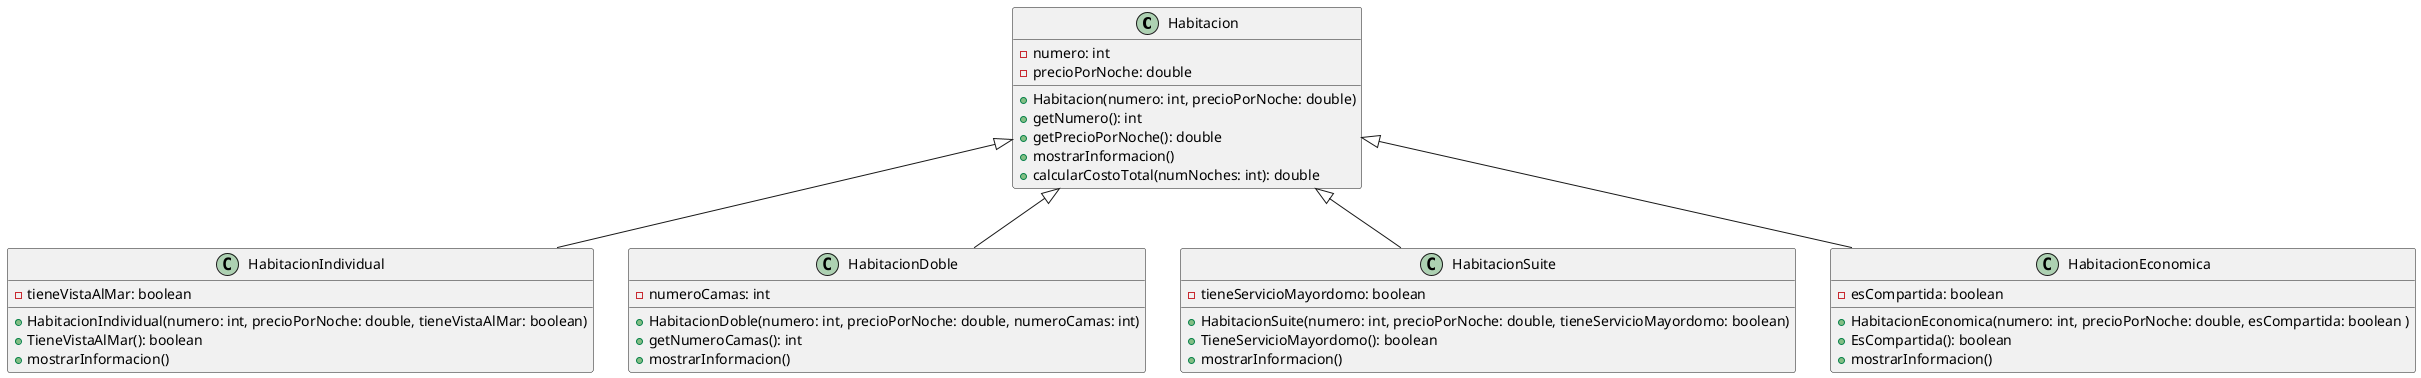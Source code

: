 @startuml namespace
class Habitacion {
    - numero: int
    - precioPorNoche: double
    + Habitacion(numero: int, precioPorNoche: double)
    + getNumero(): int
    + getPrecioPorNoche(): double
    + mostrarInformacion()
    + calcularCostoTotal(numNoches: int): double
}

class HabitacionIndividual {
    - tieneVistaAlMar: boolean
    + HabitacionIndividual(numero: int, precioPorNoche: double, tieneVistaAlMar: boolean)
    + TieneVistaAlMar(): boolean
    + mostrarInformacion()
}

class HabitacionDoble {
    - numeroCamas: int
    + HabitacionDoble(numero: int, precioPorNoche: double, numeroCamas: int)
    + getNumeroCamas(): int
    + mostrarInformacion()
}

class HabitacionSuite {
    - tieneServicioMayordomo: boolean
    + HabitacionSuite(numero: int, precioPorNoche: double, tieneServicioMayordomo: boolean)
    + TieneServicioMayordomo(): boolean 
    + mostrarInformacion()
}

class HabitacionEconomica {
    - esCompartida: boolean
    + HabitacionEconomica(numero: int, precioPorNoche: double, esCompartida: boolean )
    + EsCompartida(): boolean
    + mostrarInformacion()
}
Habitacion <|-- HabitacionIndividual
Habitacion <|-- HabitacionDoble
Habitacion <|-- HabitacionSuite
Habitacion <|-- HabitacionEconomica
@enduml
